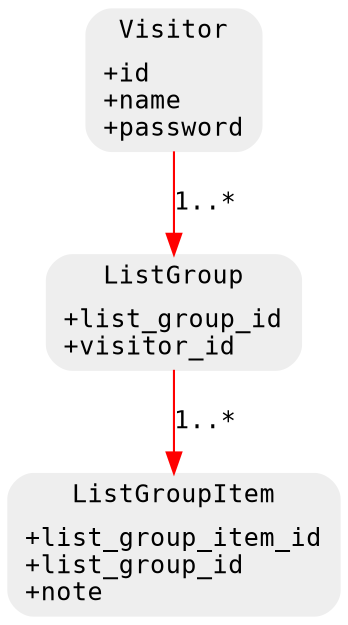 digraph G{

    fontname = "Consolas";
    fontsize = 12;
    color="#6b6b6b"

    node [ fontname = "Consolas", fontsize = 12, shape = "Mrecord" ];
    edge [ fontname = "Consolas", fontsize = 12 ];

    node [style="filled", color="#eeeeee"];
    edge [color="red"]

    visitor [label="{Visitor|+id\l+name\l+password\l}"];
    list_group [label="{ListGroup|+list_group_id\l+visitor_id\l}"];
    list_group_item [label="{ListGroupItem|+list_group_item_id\l+list_group_id\l+note\l}"];

    visitor -> list_group [label="1..*"];
    list_group -> list_group_item [label="1..*"];

}
